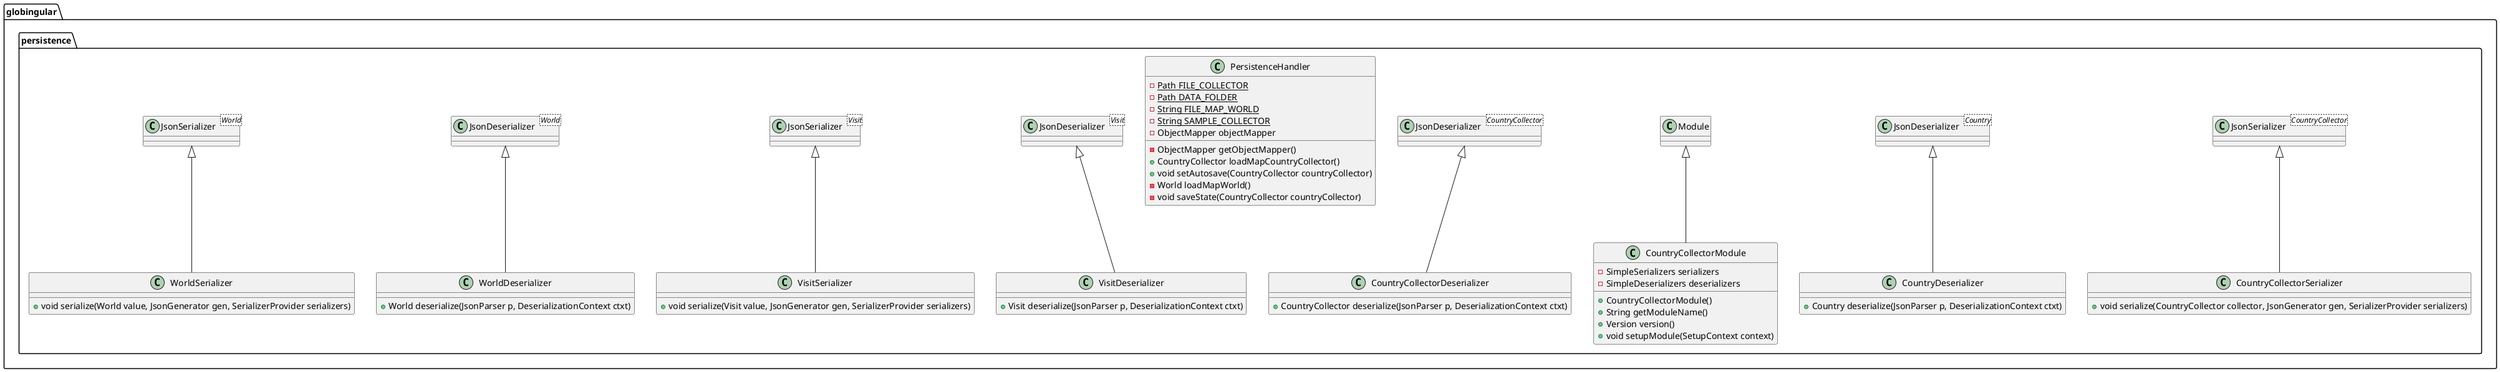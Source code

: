 @startuml classes_persistence

package globingular.persistence {	
	class CountryCollectorSerializer [[java:globingular.persistence.CountryCollectorSerializer]] {
		+void serialize(CountryCollector collector, JsonGenerator gen, SerializerProvider serializers)
	}
	class "JsonSerializer<CountryCollector>" as JsonSerializer_CountryCollector_ {
	}
	JsonSerializer_CountryCollector_ <|-- CountryCollectorSerializer
	
	
	
	
	class CountryDeserializer [[java:globingular.persistence.CountryDeserializer]] {
		+Country deserialize(JsonParser p, DeserializationContext ctxt)
	}
	class "JsonDeserializer<Country>" as JsonDeserializer_Country_ {
	}
	JsonDeserializer_Country_ <|-- CountryDeserializer
	
	
	
	
	class CountryCollectorModule [[java:globingular.persistence.CountryCollectorModule]] {
		-SimpleSerializers serializers
		-SimpleDeserializers deserializers
		+CountryCollectorModule()
		+String getModuleName()
		+Version version()
		+void setupModule(SetupContext context)
	}
	class Module [[java:com.sun.tools.sjavac.Module]] {
	}
	Module <|-- CountryCollectorModule
	
	
	
	
	class CountryCollectorDeserializer [[java:globingular.persistence.CountryCollectorDeserializer]] {
		+CountryCollector deserialize(JsonParser p, DeserializationContext ctxt)
	}
	class "JsonDeserializer<CountryCollector>" as JsonDeserializer_CountryCollector_ {
	}
	JsonDeserializer_CountryCollector_ <|-- CountryCollectorDeserializer
	
	
	
	
	class PersistenceHandler [[java:globingular.persistence.PersistenceHandler]] {
		-{static}Path FILE_COLLECTOR
		-{static}Path DATA_FOLDER
		-{static}String FILE_MAP_WORLD
		-{static}String SAMPLE_COLLECTOR
		-ObjectMapper objectMapper
		-ObjectMapper getObjectMapper()
		+CountryCollector loadMapCountryCollector()
		+void setAutosave(CountryCollector countryCollector)
		-World loadMapWorld()
		-void saveState(CountryCollector countryCollector)
	}
	
	
	
	
	class VisitDeserializer [[java:globingular.persistence.VisitDeserializer]] {
		+Visit deserialize(JsonParser p, DeserializationContext ctxt)
	}
	class "JsonDeserializer<Visit>" as JsonDeserializer_Visit_ {
	}
	JsonDeserializer_Visit_ <|-- VisitDeserializer
	
	
	
	
	class VisitSerializer [[java:globingular.persistence.VisitSerializer]] {
		+void serialize(Visit value, JsonGenerator gen, SerializerProvider serializers)
	}
	class "JsonSerializer<Visit>" as JsonSerializer_Visit_ {
	}
	JsonSerializer_Visit_ <|-- VisitSerializer
	
	
	
	
	class WorldDeserializer [[java:globingular.persistence.WorldDeserializer]] {
		+World deserialize(JsonParser p, DeserializationContext ctxt)
	}
	class "JsonDeserializer<World>" as JsonDeserializer_World_ {
	}
	JsonDeserializer_World_ <|-- WorldDeserializer
	
	
	
	
	class WorldSerializer [[java:globingular.persistence.WorldSerializer]] {
		+void serialize(World value, JsonGenerator gen, SerializerProvider serializers)
	}
	class "JsonSerializer<World>" as JsonSerializer_World_ {
	}
	JsonSerializer_World_ <|-- WorldSerializer
}

@enduml
